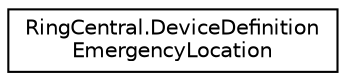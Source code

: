 digraph "Graphical Class Hierarchy"
{
 // LATEX_PDF_SIZE
  edge [fontname="Helvetica",fontsize="10",labelfontname="Helvetica",labelfontsize="10"];
  node [fontname="Helvetica",fontsize="10",shape=record];
  rankdir="LR";
  Node0 [label="RingCentral.DeviceDefinition\lEmergencyLocation",height=0.2,width=0.4,color="black", fillcolor="white", style="filled",URL="$classRingCentral_1_1DeviceDefinitionEmergencyLocation.html",tooltip=" "];
}
